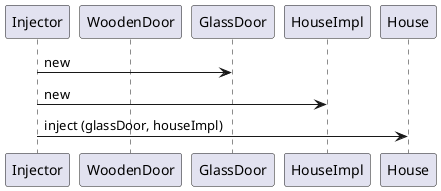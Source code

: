 @startuml
participant Injector as injector
participant WoodenDoor as woodenDoor
participant GlassDoor as glassDoor
participant HouseImpl as houseImpl
participant House as house


injector -> glassDoor : new
injector -> houseImpl : new
injector -> house : inject (glassDoor, houseImpl)

@enduml